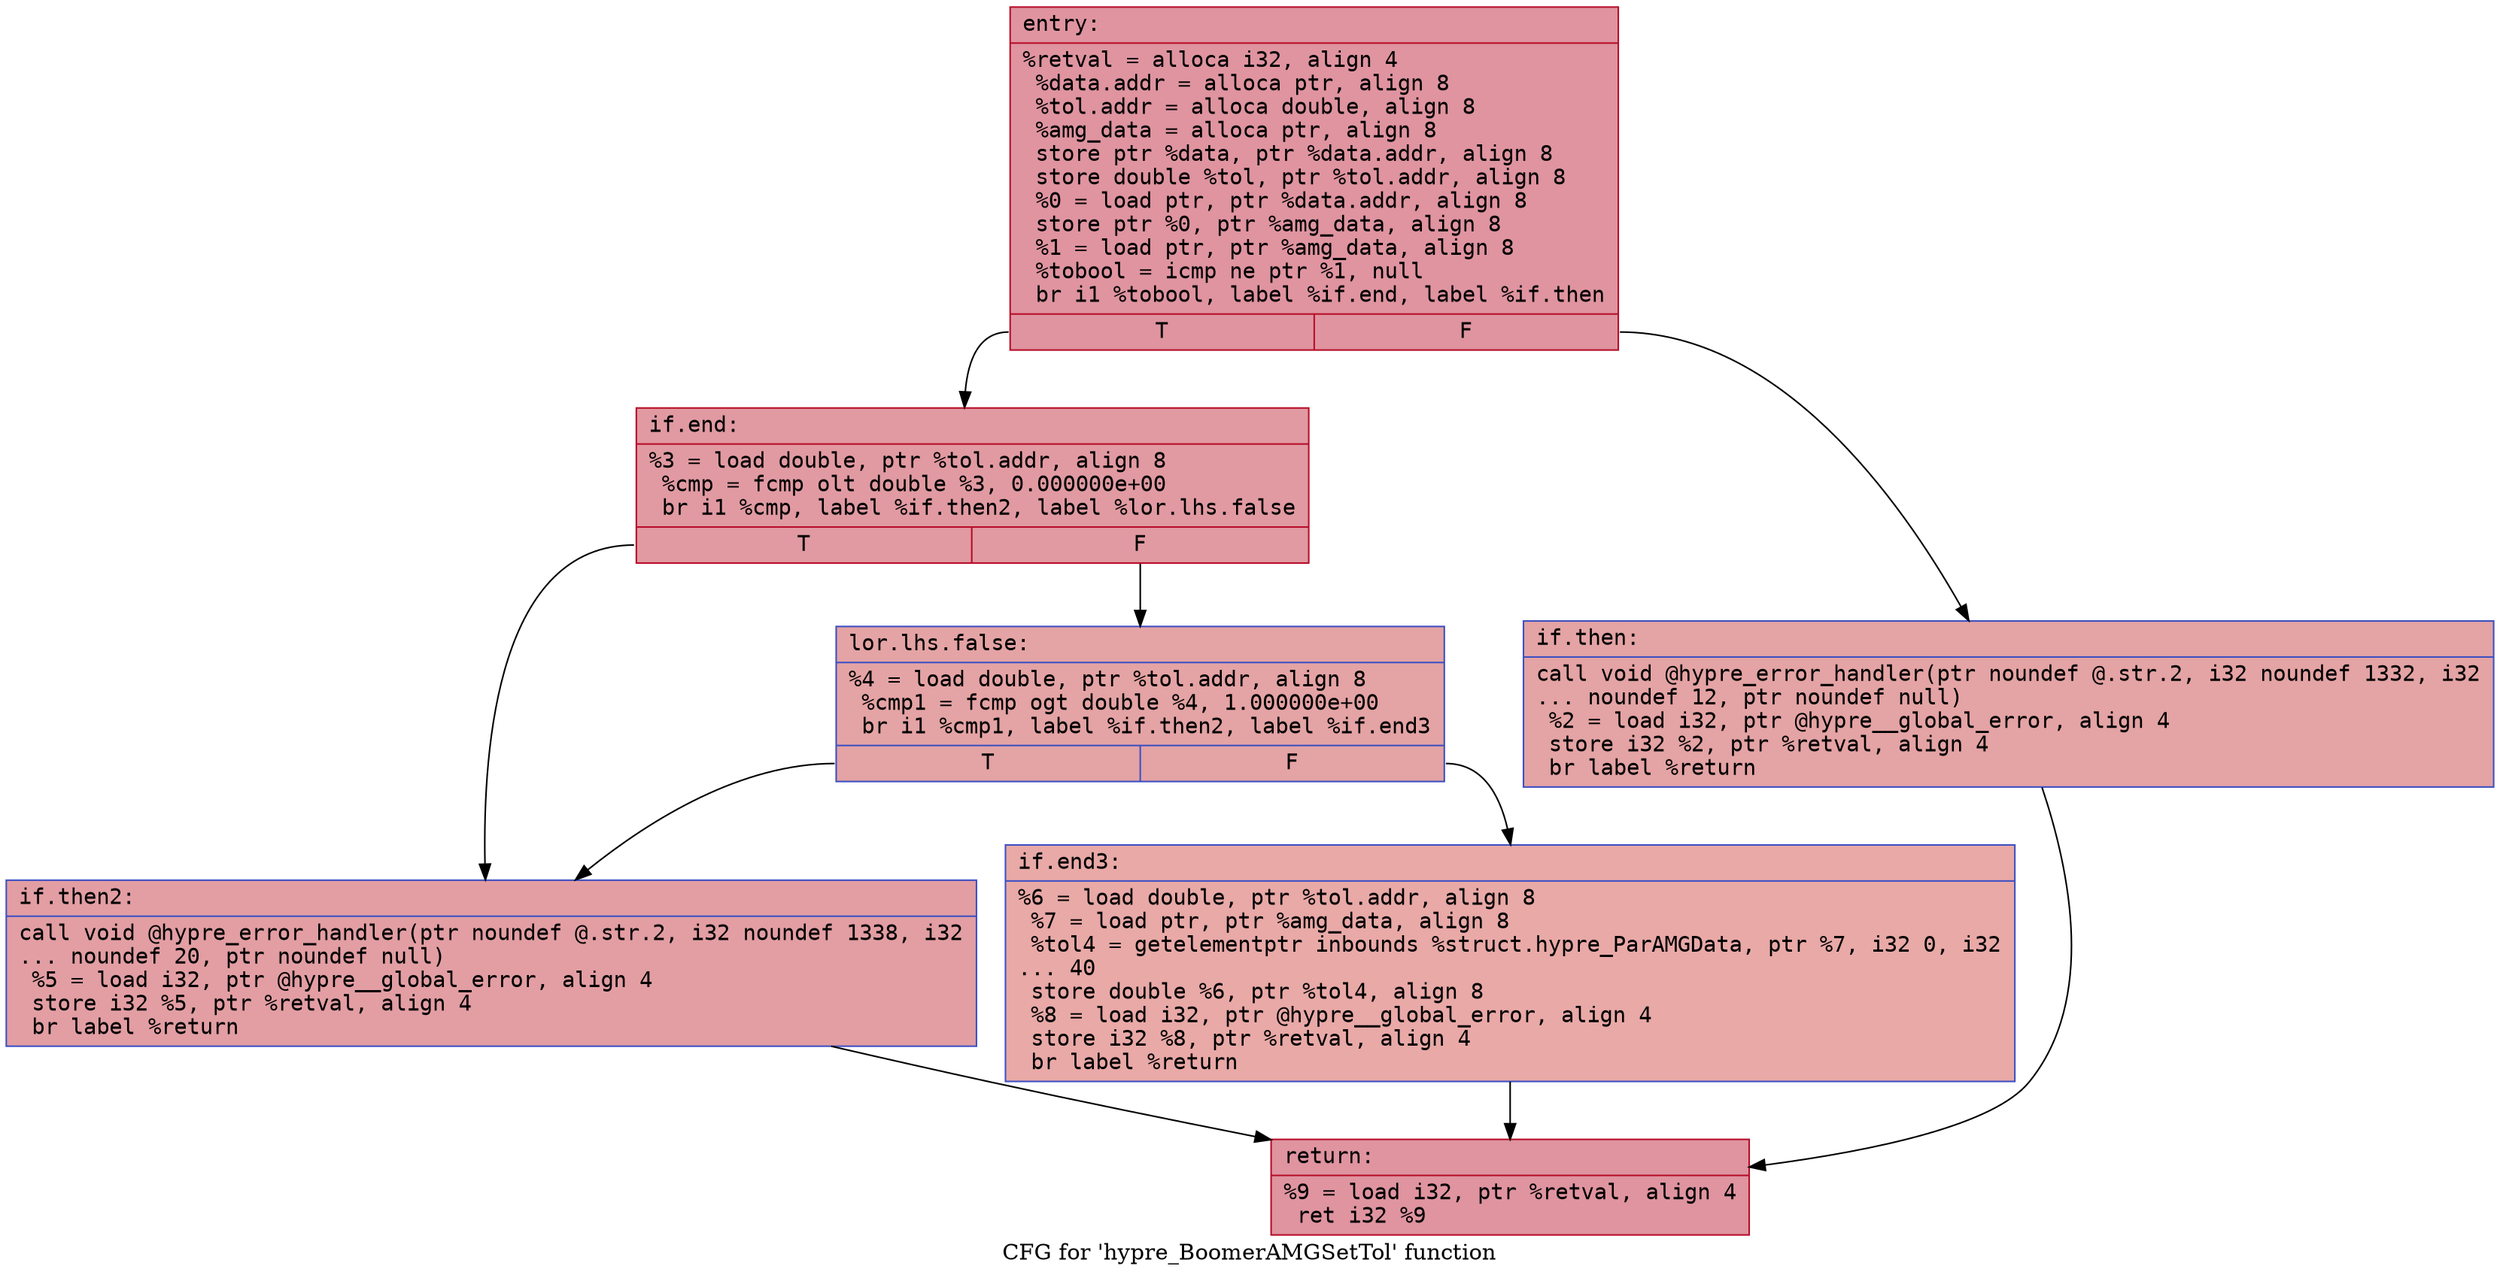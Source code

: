 digraph "CFG for 'hypre_BoomerAMGSetTol' function" {
	label="CFG for 'hypre_BoomerAMGSetTol' function";

	Node0x55fa809e8df0 [shape=record,color="#b70d28ff", style=filled, fillcolor="#b70d2870" fontname="Courier",label="{entry:\l|  %retval = alloca i32, align 4\l  %data.addr = alloca ptr, align 8\l  %tol.addr = alloca double, align 8\l  %amg_data = alloca ptr, align 8\l  store ptr %data, ptr %data.addr, align 8\l  store double %tol, ptr %tol.addr, align 8\l  %0 = load ptr, ptr %data.addr, align 8\l  store ptr %0, ptr %amg_data, align 8\l  %1 = load ptr, ptr %amg_data, align 8\l  %tobool = icmp ne ptr %1, null\l  br i1 %tobool, label %if.end, label %if.then\l|{<s0>T|<s1>F}}"];
	Node0x55fa809e8df0:s0 -> Node0x55fa809e93b0[tooltip="entry -> if.end\nProbability 62.50%" ];
	Node0x55fa809e8df0:s1 -> Node0x55fa809e9420[tooltip="entry -> if.then\nProbability 37.50%" ];
	Node0x55fa809e9420 [shape=record,color="#3d50c3ff", style=filled, fillcolor="#c32e3170" fontname="Courier",label="{if.then:\l|  call void @hypre_error_handler(ptr noundef @.str.2, i32 noundef 1332, i32\l... noundef 12, ptr noundef null)\l  %2 = load i32, ptr @hypre__global_error, align 4\l  store i32 %2, ptr %retval, align 4\l  br label %return\l}"];
	Node0x55fa809e9420 -> Node0x55fa809e9880[tooltip="if.then -> return\nProbability 100.00%" ];
	Node0x55fa809e93b0 [shape=record,color="#b70d28ff", style=filled, fillcolor="#bb1b2c70" fontname="Courier",label="{if.end:\l|  %3 = load double, ptr %tol.addr, align 8\l  %cmp = fcmp olt double %3, 0.000000e+00\l  br i1 %cmp, label %if.then2, label %lor.lhs.false\l|{<s0>T|<s1>F}}"];
	Node0x55fa809e93b0:s0 -> Node0x55fa809e9a50[tooltip="if.end -> if.then2\nProbability 50.00%" ];
	Node0x55fa809e93b0:s1 -> Node0x55fa809e8cf0[tooltip="if.end -> lor.lhs.false\nProbability 50.00%" ];
	Node0x55fa809e8cf0 [shape=record,color="#3d50c3ff", style=filled, fillcolor="#c32e3170" fontname="Courier",label="{lor.lhs.false:\l|  %4 = load double, ptr %tol.addr, align 8\l  %cmp1 = fcmp ogt double %4, 1.000000e+00\l  br i1 %cmp1, label %if.then2, label %if.end3\l|{<s0>T|<s1>F}}"];
	Node0x55fa809e8cf0:s0 -> Node0x55fa809e9a50[tooltip="lor.lhs.false -> if.then2\nProbability 50.00%" ];
	Node0x55fa809e8cf0:s1 -> Node0x55fa809e9da0[tooltip="lor.lhs.false -> if.end3\nProbability 50.00%" ];
	Node0x55fa809e9a50 [shape=record,color="#3d50c3ff", style=filled, fillcolor="#be242e70" fontname="Courier",label="{if.then2:\l|  call void @hypre_error_handler(ptr noundef @.str.2, i32 noundef 1338, i32\l... noundef 20, ptr noundef null)\l  %5 = load i32, ptr @hypre__global_error, align 4\l  store i32 %5, ptr %retval, align 4\l  br label %return\l}"];
	Node0x55fa809e9a50 -> Node0x55fa809e9880[tooltip="if.then2 -> return\nProbability 100.00%" ];
	Node0x55fa809e9da0 [shape=record,color="#3d50c3ff", style=filled, fillcolor="#ca3b3770" fontname="Courier",label="{if.end3:\l|  %6 = load double, ptr %tol.addr, align 8\l  %7 = load ptr, ptr %amg_data, align 8\l  %tol4 = getelementptr inbounds %struct.hypre_ParAMGData, ptr %7, i32 0, i32\l... 40\l  store double %6, ptr %tol4, align 8\l  %8 = load i32, ptr @hypre__global_error, align 4\l  store i32 %8, ptr %retval, align 4\l  br label %return\l}"];
	Node0x55fa809e9da0 -> Node0x55fa809e9880[tooltip="if.end3 -> return\nProbability 100.00%" ];
	Node0x55fa809e9880 [shape=record,color="#b70d28ff", style=filled, fillcolor="#b70d2870" fontname="Courier",label="{return:\l|  %9 = load i32, ptr %retval, align 4\l  ret i32 %9\l}"];
}
